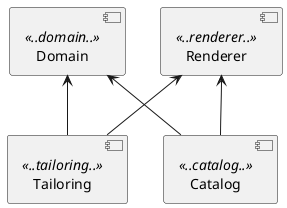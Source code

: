 @startuml

[Domain] <<..domain..>>
[Renderer] <<..renderer..>>

[Tailoring] <<..tailoring..>>
[Domain] <-- [Tailoring]
[Renderer] <-- [Tailoring]

[Catalog] <<..catalog..>>
[Domain] <-- [Catalog]
[Renderer] <-- [Catalog]

@enduml